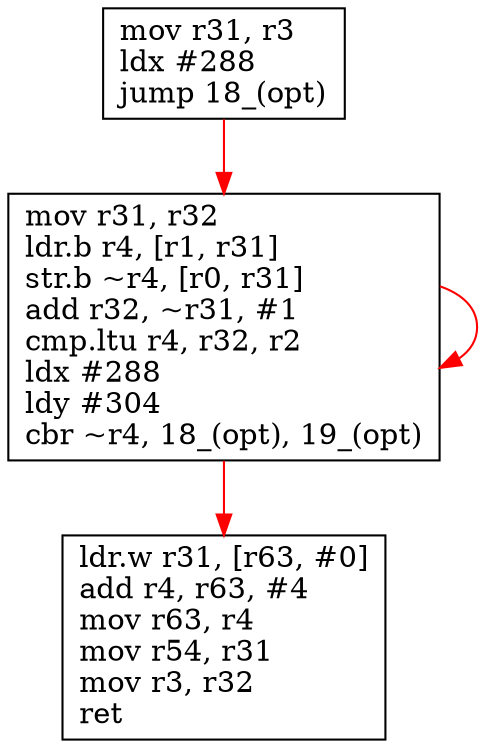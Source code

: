 digraph foo {
"c0" [label="mov r31, r32\lldr.b r4, [r1, r31]\lstr.b ~r4, [r0, r31]\ladd r32, ~r31, #1\lcmp.ltu r4, r32, r2\lldx #288\lldy #304\lcbr ~r4, 18_(opt), 19_(opt)\l" shape="box"]
"d0" [label="ldr.w r31, [r63, #0]\ladd r4, r63, #4\lmov r63, r4\lmov r54, r31\lmov r3, r32\lret\l" shape="box"]
"0" [label="mov r31, r3\lldx #288\ljump 18_(opt)\l" shape="box"]
"c0" -> "c0" [color="red"]
"c0" -> "d0" [color="red"]
"0" -> "c0" [color="red"]
}
